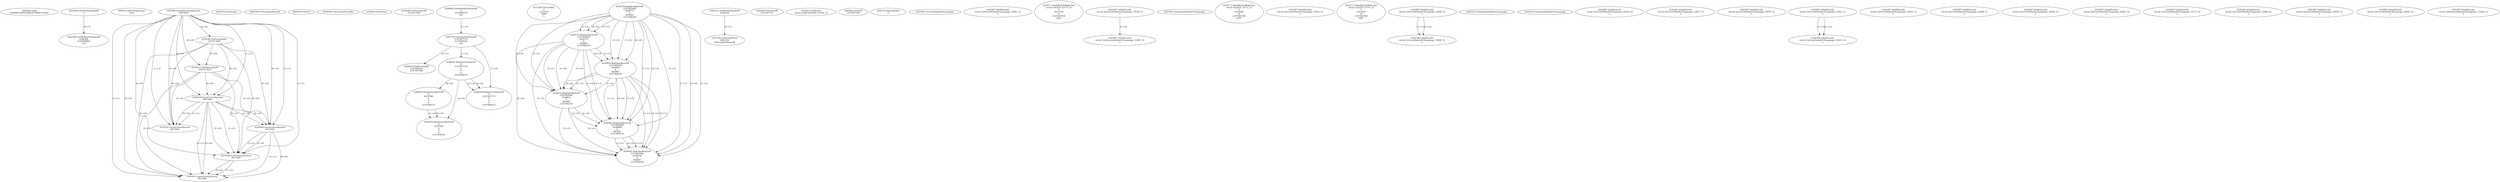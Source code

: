 // Global SCDG with merge call
digraph {
	0 [label="6850628.main
0008fdfc59d62544fccd754b827a3800"]
	1 [label="4254480.GetModuleHandleW
0"]
	2 [label="6844434.SetThreadLocale
1024"]
	3 [label="4243965.InitializeCriticalSection
6917004"]
	4 [label="4243979.GetVersion
"]
	5 [label="4250188.GetSystemInfo
2147417660"]
	3 -> 5 [label="(0-->0)"]
	6 [label="6844540.GetCommandLineW
"]
	7 [label="4214413.GetStartupInfoW
2147417624"]
	3 -> 7 [label="(0-->0)"]
	5 -> 7 [label="(0-->0)"]
	8 [label="6844560.GetACP
"]
	9 [label="6844580.GetCurrentThreadId
"]
	10 [label="4250204.GetVersion
"]
	11 [label="4276690.GetVersionExW
2147417420"]
	12 [label="4243306.GetModuleFileNameW
4194304
2147408904
522"]
	1 -> 12 [label="(0-->1)"]
	13 [label="4248064.GetModuleFileNameW
0
2147408370
261"]
	14 [label="4215383.VirtualAlloc
0
1310704
4096
4"]
	15 [label="4246338.RegOpenKeyExW
2147483649
4246772
0
983065
2147408236"]
	16 [label="4246372.RegOpenKeyExW
2147483650
4246772
0
983065
2147408236"]
	15 -> 16 [label="(2-->2)"]
	15 -> 16 [label="(4-->4)"]
	15 -> 16 [label="(5-->5)"]
	17 [label="4246402.RegOpenKeyExW
2147483649
4246832
0
983065
2147408236"]
	15 -> 17 [label="(1-->1)"]
	15 -> 17 [label="(4-->4)"]
	16 -> 17 [label="(4-->4)"]
	15 -> 17 [label="(5-->5)"]
	16 -> 17 [label="(5-->5)"]
	18 [label="4246432.RegOpenKeyExW
2147483650
4246832
0
983065
2147408236"]
	16 -> 18 [label="(1-->1)"]
	17 -> 18 [label="(2-->2)"]
	15 -> 18 [label="(4-->4)"]
	16 -> 18 [label="(4-->4)"]
	17 -> 18 [label="(4-->4)"]
	15 -> 18 [label="(5-->5)"]
	16 -> 18 [label="(5-->5)"]
	17 -> 18 [label="(5-->5)"]
	19 [label="4245741.GetModuleHandleW
4246160"]
	20 [label="4245758.GetProcAddress
9441320
GetLongPathNameW"]
	19 -> 20 [label="(0-->1)"]
	21 [label="4245785.GetLongPathNameW
2147407710
2147406542
261"]
	13 -> 21 [label="(3-->3)"]
	22 [label="4245683.CharNextW
2147407716"]
	23 [label="4246014.FindFirstFileW
2147406542
2147407064"]
	21 -> 23 [label="(2-->1)"]
	24 [label="4246032.FindClose
retval_FindFirstFileW_33369_32"]
	25 [label="4246044.lstrlenW
2147407108"]
	26 [label="4246462.RegOpenKeyExW
2147483649
4246884
0
983065
2147408236"]
	15 -> 26 [label="(1-->1)"]
	17 -> 26 [label="(1-->1)"]
	15 -> 26 [label="(4-->4)"]
	16 -> 26 [label="(4-->4)"]
	17 -> 26 [label="(4-->4)"]
	18 -> 26 [label="(4-->4)"]
	15 -> 26 [label="(5-->5)"]
	16 -> 26 [label="(5-->5)"]
	17 -> 26 [label="(5-->5)"]
	18 -> 26 [label="(5-->5)"]
	27 [label="4246492.RegOpenKeyExW
2147483649
4246936
0
983065
2147408236"]
	15 -> 27 [label="(1-->1)"]
	17 -> 27 [label="(1-->1)"]
	26 -> 27 [label="(1-->1)"]
	15 -> 27 [label="(4-->4)"]
	16 -> 27 [label="(4-->4)"]
	17 -> 27 [label="(4-->4)"]
	18 -> 27 [label="(4-->4)"]
	26 -> 27 [label="(4-->4)"]
	15 -> 27 [label="(5-->5)"]
	16 -> 27 [label="(5-->5)"]
	17 -> 27 [label="(5-->5)"]
	18 -> 27 [label="(5-->5)"]
	26 -> 27 [label="(5-->5)"]
	28 [label="4246556.RegQueryValueExW
0
2147407710
0
0
0
2147408232"]
	21 -> 28 [label="(1-->2)"]
	29 [label="4246635.RegQueryValueExW
0
4247000
0
0
0
2147408232"]
	28 -> 29 [label="(6-->6)"]
	30 [label="4246722.RegCloseKey
0"]
	31 [label="4247883.GetUserDefaultUILanguage
"]
	32 [label="4245418.EnterCriticalSection
6917004"]
	3 -> 32 [label="(1-->1)"]
	3 -> 32 [label="(0-->0)"]
	5 -> 32 [label="(0-->0)"]
	7 -> 32 [label="(0-->0)"]
	33 [label="4245469.LeaveCriticalSection
6917004"]
	3 -> 33 [label="(1-->1)"]
	32 -> 33 [label="(1-->1)"]
	3 -> 33 [label="(0-->0)"]
	5 -> 33 [label="(0-->0)"]
	7 -> 33 [label="(0-->0)"]
	32 -> 33 [label="(0-->0)"]
	34 [label="4245487.IsValidLocale
retval_GetUserDefaultUILanguage_32981_32
2"]
	35 [label="4250171.MultiByteToWideChar
retval_GetACP_32773_32
0
4243796
13
2147403704
2047"]
	36 [label="4246676.RegQueryValueExW
0
4247000
0
0
0
2147408232"]
	29 -> 36 [label="(2-->2)"]
	28 -> 36 [label="(6-->6)"]
	29 -> 36 [label="(6-->6)"]
	37 [label="4245487.IsValidLocale
retval_GetUserDefaultUILanguage_33248_32
2"]
	38 [label="4245580.EnterCriticalSection
6917004"]
	3 -> 38 [label="(1-->1)"]
	32 -> 38 [label="(1-->1)"]
	33 -> 38 [label="(1-->1)"]
	3 -> 38 [label="(0-->0)"]
	5 -> 38 [label="(0-->0)"]
	7 -> 38 [label="(0-->0)"]
	32 -> 38 [label="(0-->0)"]
	33 -> 38 [label="(0-->0)"]
	39 [label="4245621.LeaveCriticalSection
6917004"]
	3 -> 39 [label="(1-->1)"]
	32 -> 39 [label="(1-->1)"]
	33 -> 39 [label="(1-->1)"]
	38 -> 39 [label="(1-->1)"]
	3 -> 39 [label="(0-->0)"]
	5 -> 39 [label="(0-->0)"]
	7 -> 39 [label="(0-->0)"]
	32 -> 39 [label="(0-->0)"]
	33 -> 39 [label="(0-->0)"]
	38 -> 39 [label="(0-->0)"]
	40 [label="4247923.GetSystemDefaultUILanguage
"]
	41 [label="4245487.IsValidLocale
retval_GetSystemDefaultUILanguage_33401_32
2"]
	37 -> 41 [label="(2-->2)"]
	42 [label="4250171.MultiByteToWideChar
retval_GetACP_32773_32
0
4243696
16
2147403704
2047"]
	43 [label="4245487.IsValidLocale
retval_GetUserDefaultUILanguage_33022_32
2"]
	44 [label="4250171.MultiByteToWideChar
retval_GetACP_32774_32
0
4243592
10
2147403704
2047"]
	45 [label="4245487.IsValidLocale
retval_GetUserDefaultUILanguage_32906_32
2"]
	46 [label="4244766.IsValidLocale
retval_GetUserDefaultUILanguage_32906_32
2"]
	45 -> 46 [label="(1-->1)"]
	45 -> 46 [label="(2-->2)"]
	47 [label="4245525.GetSystemDefaultUILanguage
"]
	48 [label="4245552.GetSystemDefaultUILanguage
"]
	49 [label="4245487.IsValidLocale
retval_GetUserDefaultUILanguage_32878_32
2"]
	50 [label="4245487.IsValidLocale
retval_GetUserDefaultUILanguage_32937_32
2"]
	51 [label="4246599.RegQueryValueExW
0
2147407710
0
0
0
2147408232"]
	21 -> 51 [label="(1-->2)"]
	28 -> 51 [label="(2-->2)"]
	28 -> 51 [label="(6-->6)"]
	52 [label="4245487.IsValidLocale
retval_GetUserDefaultUILanguage_32970_32
2"]
	53 [label="4245487.IsValidLocale
retval_GetUserDefaultUILanguage_32921_32
2"]
	54 [label="4245487.IsValidLocale
retval_GetUserDefaultUILanguage_33013_32
2"]
	55 [label="4245487.IsValidLocale
retval_GetUserDefaultUILanguage_32904_32
2"]
	56 [label="4245487.IsValidLocale
retval_GetUserDefaultUILanguage_33050_32
2"]
	57 [label="4245487.IsValidLocale
retval_GetUserDefaultUILanguage_33087_32
2"]
	58 [label="4244766.IsValidLocale
retval_GetUserDefaultUILanguage_32921_32
2"]
	53 -> 58 [label="(1-->1)"]
	53 -> 58 [label="(2-->2)"]
	59 [label="4245487.IsValidLocale
retval_GetUserDefaultUILanguage_33173_32
2"]
	60 [label="4245487.IsValidLocale
retval_GetUserDefaultUILanguage_33084_32
2"]
	61 [label="4245487.IsValidLocale
retval_GetUserDefaultUILanguage_32959_32
2"]
	62 [label="4245487.IsValidLocale
retval_GetUserDefaultUILanguage_33005_32
2"]
	63 [label="4245454.LeaveCriticalSection
6917004"]
	3 -> 63 [label="(1-->1)"]
	32 -> 63 [label="(1-->1)"]
	3 -> 63 [label="(0-->0)"]
	5 -> 63 [label="(0-->0)"]
	7 -> 63 [label="(0-->0)"]
	32 -> 63 [label="(0-->0)"]
	64 [label="4245487.IsValidLocale
retval_GetSystemDefaultUILanguage_33266_32
2"]
}
